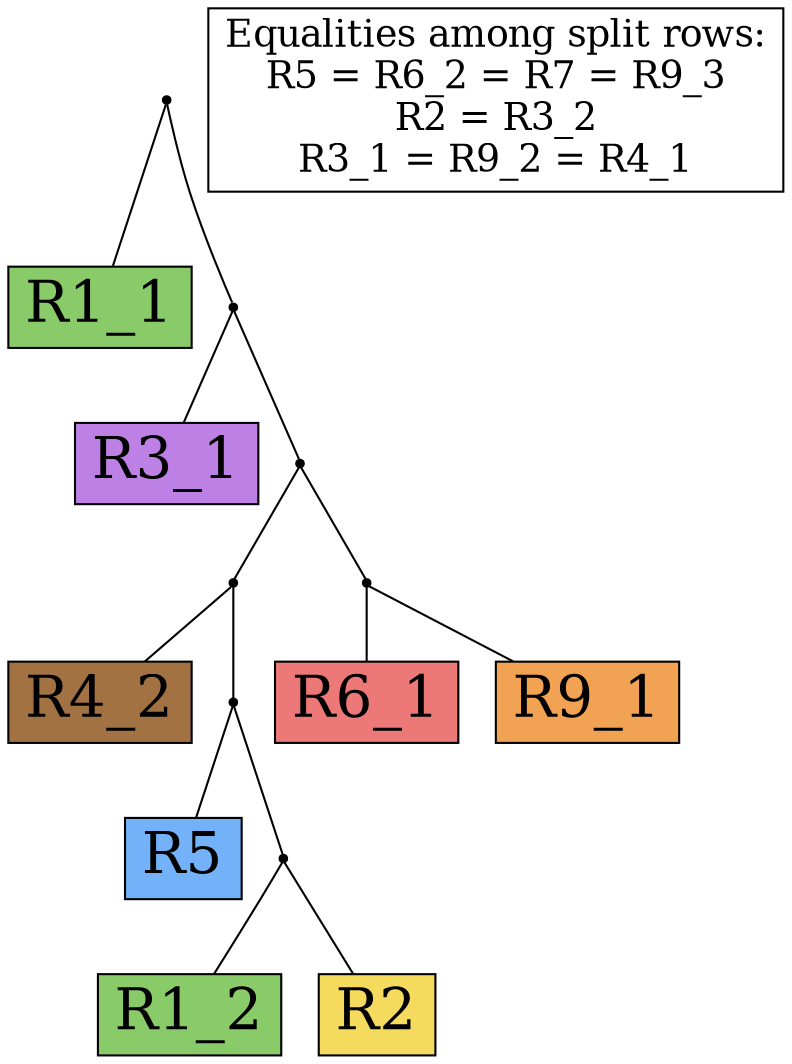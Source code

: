 digraph {
R5[label="R5",shape=box,style=filled,fontsize=28,fillcolor="#73B2F9"];
R6_1[label="R6_1",shape=box,style=filled,fontsize=28,fillcolor="#EC7877"];
R1_1[label="R1_1",shape=box,style=filled,fontsize=28,fillcolor="#8ACB69"];
R1_2[label="R1_2",shape=box,style=filled,fontsize=28,fillcolor="#8ACB69"];
R2[label="R2",shape=box,style=filled,fontsize=28,fillcolor="#F5DB5D"];
R3_1[label="R3_1",shape=box,style=filled,fontsize=28,fillcolor="#BD80E5"];
R9_1[label="R9_1",shape=box,style=filled,fontsize=28,fillcolor="#F2A253"];
R4_2[label="R4_2",shape=box,style=filled,fontsize=28,fillcolor="#A37242"];
legend[label="Equalities among split rows:
R5 = R6_2 = R7 = R9_3
R2 = R3_2
R3_1 = R9_2 = R4_1
",shape=box,fontsize=18];
Int0[shape=point,style=filled,fillcolor=black,label=""];
Int0 -> R1_2[arrowhead=none];
Int0 -> R2[arrowhead=none];
Int1[shape=point,style=filled,fillcolor=black,label=""];
Int1 -> R5[arrowhead=none];
Int1 -> Int0[arrowhead=none];
Int2[shape=point,style=filled,fillcolor=black,label=""];
Int2 -> R4_2[arrowhead=none];
Int2 -> Int1[arrowhead=none];
Int3[shape=point,style=filled,fillcolor=black,label=""];
Int3 -> R6_1[arrowhead=none];
Int3 -> R9_1[arrowhead=none];
Int4[shape=point,style=filled,fillcolor=black,label=""];
Int4 -> Int2[arrowhead=none];
Int4 -> Int3[arrowhead=none];
Int5[shape=point,style=filled,fillcolor=black,label=""];
Int5 -> R3_1[arrowhead=none];
Int5 -> Int4[arrowhead=none];
Int6[shape=point,style=filled,fillcolor=black,label=""];
Int6 -> R1_1[arrowhead=none];
Int6 -> Int5[arrowhead=none];
}
